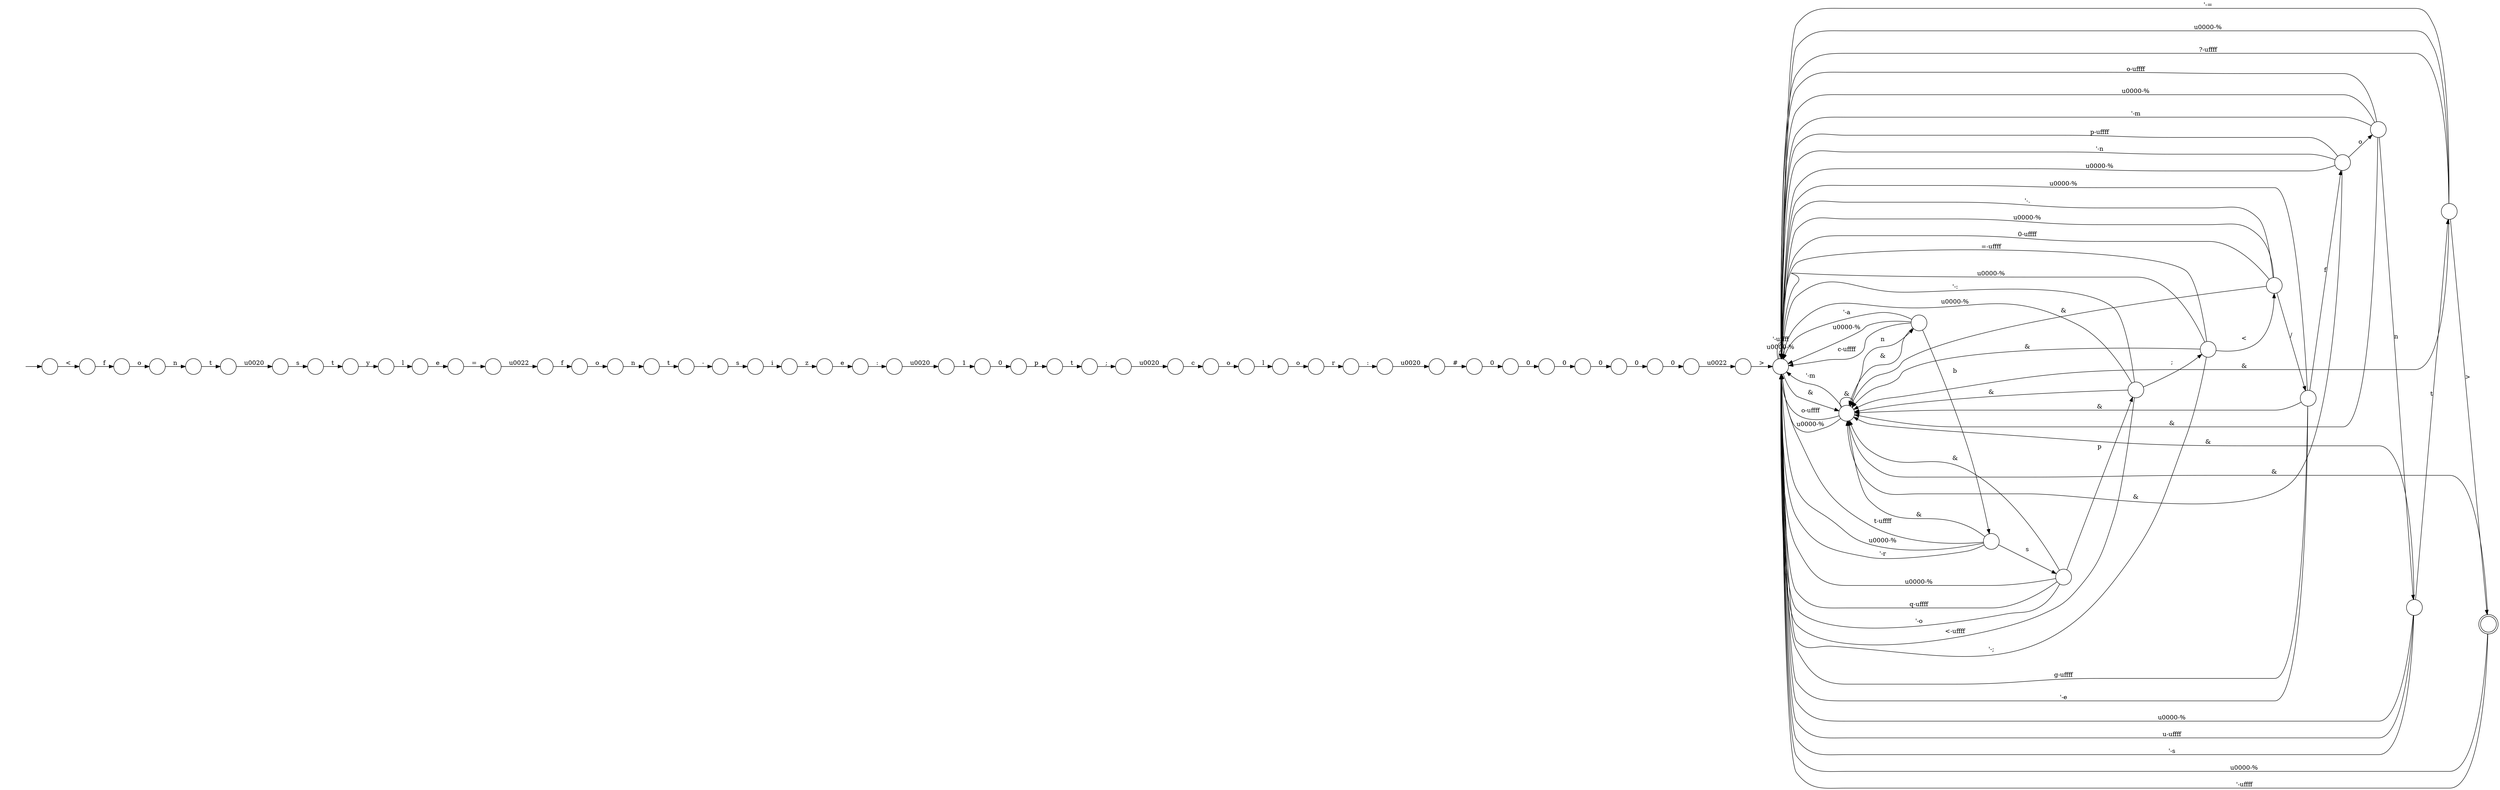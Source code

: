 digraph Automaton {
  rankdir = LR;
  0 [shape=circle,label=""];
  0 -> 5 [label="\u0020"]
  1 [shape=circle,label=""];
  1 -> 39 [label="o"]
  2 [shape=circle,label=""];
  2 -> 27 [label="\u0020"]
  3 [shape=circle,label=""];
  3 -> 44 [label="z"]
  4 [shape=circle,label=""];
  4 -> 1 [label="f"]
  5 [shape=circle,label=""];
  5 -> 11 [label="#"]
  6 [shape=circle,label=""];
  6 -> 38 [label="0"]
  7 [shape=circle,label=""];
  7 -> 51 [label="'-;"]
  7 -> 51 [label="=-\uffff"]
  7 -> 54 [label="&"]
  7 -> 51 [label="\u0000-%"]
  7 -> 26 [label="<"]
  8 [shape=circle,label=""];
  8 -> 6 [label="0"]
  9 [shape=circle,label=""];
  9 -> 55 [label="f"]
  10 [shape=circle,label=""];
  10 -> 17 [label="t"]
  11 [shape=circle,label=""];
  11 -> 16 [label="0"]
  12 [shape=circle,label=""];
  12 -> 54 [label="&"]
  12 -> 51 [label="'-a"]
  12 -> 42 [label="b"]
  12 -> 51 [label="\u0000-%"]
  12 -> 51 [label="c-\uffff"]
  13 [shape=circle,label=""];
  13 -> 41 [label="\u0022"]
  14 [shape=circle,label=""];
  initial [shape=plaintext,label=""];
  initial -> 14
  14 -> 9 [label="<"]
  15 [shape=circle,label=""];
  15 -> 36 [label="\u0020"]
  16 [shape=circle,label=""];
  16 -> 8 [label="0"]
  17 [shape=circle,label=""];
  17 -> 52 [label="-"]
  18 [shape=circle,label=""];
  18 -> 51 [label="p-\uffff"]
  18 -> 51 [label="'-n"]
  18 -> 54 [label="&"]
  18 -> 51 [label="\u0000-%"]
  18 -> 47 [label="o"]
  19 [shape=circle,label=""];
  19 -> 0 [label=":"]
  20 [shape=circle,label=""];
  20 -> 19 [label="r"]
  21 [shape=circle,label=""];
  21 -> 46 [label="0"]
  22 [shape=circle,label=""];
  22 -> 3 [label="i"]
  23 [shape=circle,label=""];
  23 -> 57 [label="e"]
  24 [shape=circle,label=""];
  24 -> 18 [label="f"]
  24 -> 54 [label="&"]
  24 -> 51 [label="g-\uffff"]
  24 -> 51 [label="'-e"]
  24 -> 51 [label="\u0000-%"]
  25 [shape=circle,label=""];
  25 -> 31 [label="\u0020"]
  26 [shape=circle,label=""];
  26 -> 54 [label="&"]
  26 -> 51 [label="'-."]
  26 -> 24 [label="/"]
  26 -> 51 [label="\u0000-%"]
  26 -> 51 [label="0-\uffff"]
  27 [shape=circle,label=""];
  27 -> 21 [label="1"]
  28 [shape=circle,label=""];
  28 -> 51 [label="q-\uffff"]
  28 -> 51 [label="'-o"]
  28 -> 54 [label="&"]
  28 -> 34 [label="p"]
  28 -> 51 [label="\u0000-%"]
  29 [shape=circle,label=""];
  29 -> 20 [label="o"]
  30 [shape=circle,label=""];
  30 -> 54 [label="&"]
  30 -> 45 [label="t"]
  30 -> 51 [label="\u0000-%"]
  30 -> 51 [label="u-\uffff"]
  30 -> 51 [label="'-s"]
  31 [shape=circle,label=""];
  31 -> 33 [label="c"]
  32 [shape=circle,label=""];
  32 -> 4 [label="\u0022"]
  33 [shape=circle,label=""];
  33 -> 58 [label="o"]
  34 [shape=circle,label=""];
  34 -> 51 [label="<-\uffff"]
  34 -> 51 [label="'-:"]
  34 -> 54 [label="&"]
  34 -> 7 [label=";"]
  34 -> 51 [label="\u0000-%"]
  35 [shape=circle,label=""];
  35 -> 15 [label="t"]
  36 [shape=circle,label=""];
  36 -> 40 [label="s"]
  37 [shape=circle,label=""];
  37 -> 23 [label="l"]
  38 [shape=circle,label=""];
  38 -> 43 [label="0"]
  39 [shape=circle,label=""];
  39 -> 10 [label="n"]
  40 [shape=circle,label=""];
  40 -> 50 [label="t"]
  41 [shape=circle,label=""];
  41 -> 51 [label=">"]
  42 [shape=circle,label=""];
  42 -> 54 [label="&"]
  42 -> 28 [label="s"]
  42 -> 51 [label="t-\uffff"]
  42 -> 51 [label="\u0000-%"]
  42 -> 51 [label="'-r"]
  43 [shape=circle,label=""];
  43 -> 13 [label="0"]
  44 [shape=circle,label=""];
  44 -> 48 [label="e"]
  45 [shape=circle,label=""];
  45 -> 54 [label="&"]
  45 -> 53 [label=">"]
  45 -> 51 [label="'-="]
  45 -> 51 [label="\u0000-%"]
  45 -> 51 [label="?-\uffff"]
  46 [shape=circle,label=""];
  46 -> 59 [label="p"]
  47 [shape=circle,label=""];
  47 -> 30 [label="n"]
  47 -> 54 [label="&"]
  47 -> 51 [label="o-\uffff"]
  47 -> 51 [label="\u0000-%"]
  47 -> 51 [label="'-m"]
  48 [shape=circle,label=""];
  48 -> 2 [label=":"]
  49 [shape=circle,label=""];
  49 -> 35 [label="n"]
  50 [shape=circle,label=""];
  50 -> 37 [label="y"]
  51 [shape=circle,label=""];
  51 -> 54 [label="&"]
  51 -> 51 [label="\u0000-%"]
  51 -> 51 [label="'-\uffff"]
  52 [shape=circle,label=""];
  52 -> 22 [label="s"]
  53 [shape=doublecircle,label=""];
  53 -> 54 [label="&"]
  53 -> 51 [label="\u0000-%"]
  53 -> 51 [label="'-\uffff"]
  54 [shape=circle,label=""];
  54 -> 12 [label="n"]
  54 -> 54 [label="&"]
  54 -> 51 [label="o-\uffff"]
  54 -> 51 [label="\u0000-%"]
  54 -> 51 [label="'-m"]
  55 [shape=circle,label=""];
  55 -> 49 [label="o"]
  56 [shape=circle,label=""];
  56 -> 25 [label=";"]
  57 [shape=circle,label=""];
  57 -> 32 [label="="]
  58 [shape=circle,label=""];
  58 -> 29 [label="l"]
  59 [shape=circle,label=""];
  59 -> 56 [label="t"]
}


